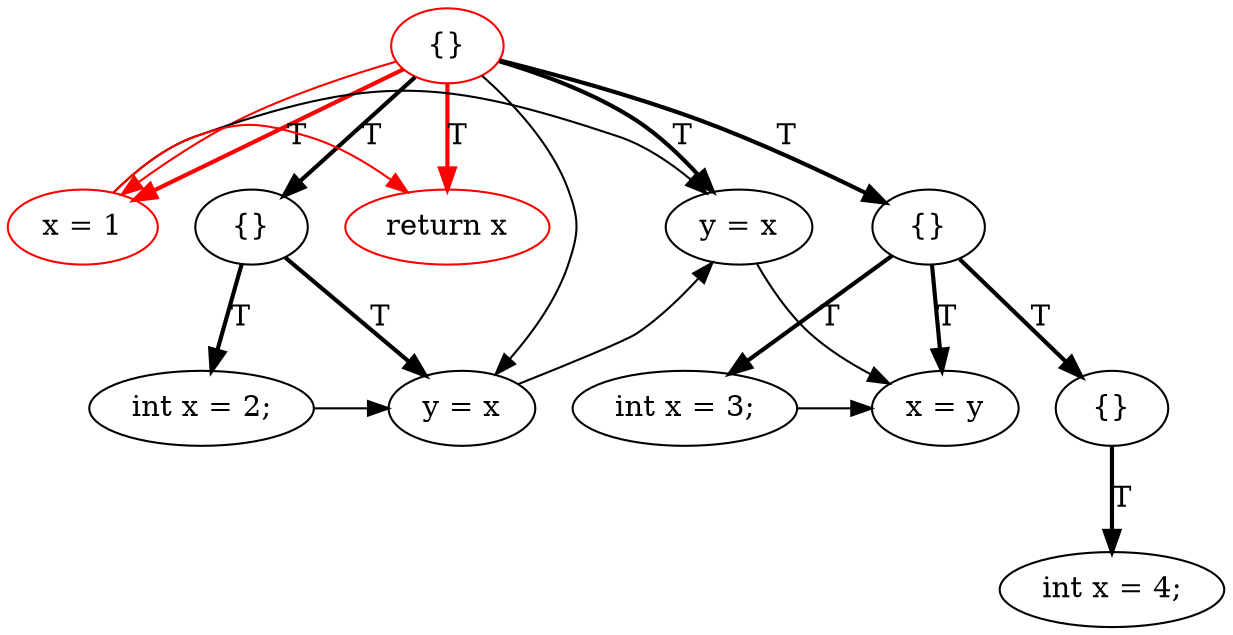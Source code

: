 digraph {
rankdir=TD;
0[label="{}",color=red]; 
0 -> 1[label="T",style=bold,color=red];
1[label="x = 1",color=red];
1 -> 3;
1 -> 5[color=red];
0 -> 2[label="T",style=bold];
2[label="{}"]; 
2 -> 6[label="T",style=bold];
6[label="int x = 2;"];
6 -> 7;
2 -> 7[label="T",style=bold];
7[label="y = x"];
7 -> 3;
0 -> 3[label="T",style=bold];
3[label="y = x"];
3 -> 10;
0 -> 4[label="T",style=bold];
4[label="{}"]; 
4 -> 8[label="T",style=bold];
8[label="int x = 3;"];
8 -> 10;
4 -> 9[label="T",style=bold];
9[label="{}"]; 
9 -> 11[label="T",style=bold];
11[label="int x = 4;"];
4 -> 10[label="T",style=bold];
10[label="x = y"];
0 -> 5[label="T",style=bold,color=red];
5[label="return x",color=red];
0 -> 1[color=red];
0 -> 7;
{ rank=same 1 2 3 4 5 }{ rank=same 6 7 8 9 10 }{ rank=same 11 }
}